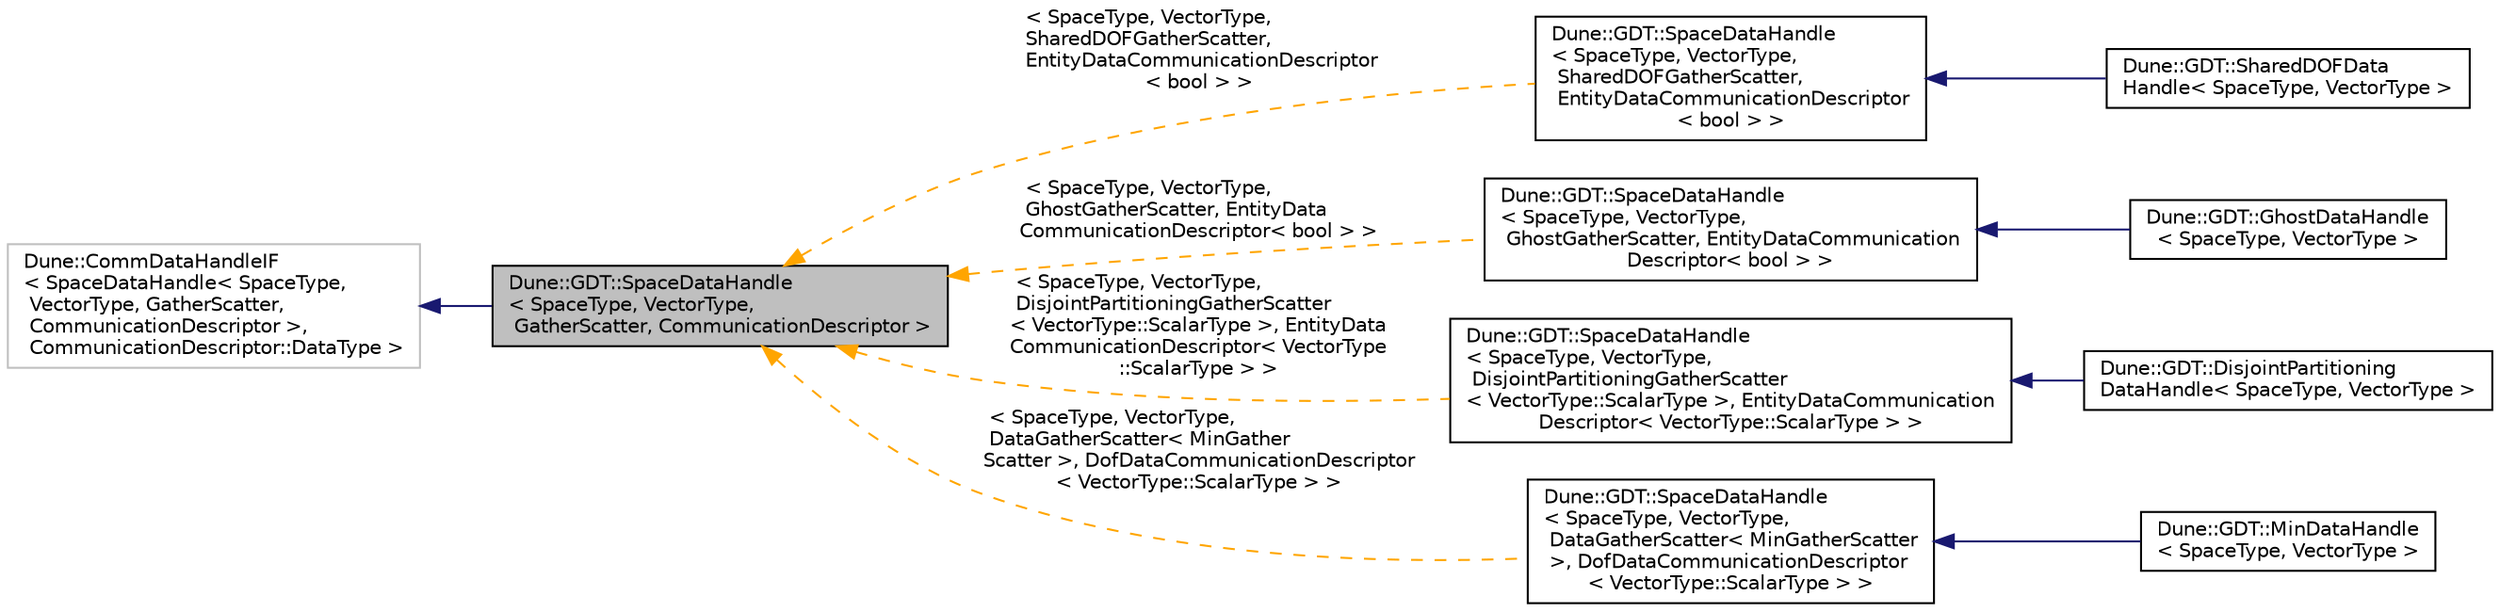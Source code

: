 digraph "Dune::GDT::SpaceDataHandle&lt; SpaceType, VectorType, GatherScatter, CommunicationDescriptor &gt;"
{
  edge [fontname="Helvetica",fontsize="10",labelfontname="Helvetica",labelfontsize="10"];
  node [fontname="Helvetica",fontsize="10",shape=record];
  rankdir="LR";
  Node0 [label="Dune::GDT::SpaceDataHandle\l\< SpaceType, VectorType,\l GatherScatter, CommunicationDescriptor \>",height=0.2,width=0.4,color="black", fillcolor="grey75", style="filled", fontcolor="black"];
  Node1 -> Node0 [dir="back",color="midnightblue",fontsize="10",style="solid",fontname="Helvetica"];
  Node1 [label="Dune::CommDataHandleIF\l\< SpaceDataHandle\< SpaceType,\l VectorType, GatherScatter,\l CommunicationDescriptor \>,\l CommunicationDescriptor::DataType \>",height=0.2,width=0.4,color="grey75", fillcolor="white", style="filled"];
  Node0 -> Node2 [dir="back",color="orange",fontsize="10",style="dashed",label=" \< SpaceType, VectorType,\l SharedDOFGatherScatter,\l EntityDataCommunicationDescriptor\l\< bool \> \>" ,fontname="Helvetica"];
  Node2 [label="Dune::GDT::SpaceDataHandle\l\< SpaceType, VectorType,\l SharedDOFGatherScatter,\l EntityDataCommunicationDescriptor\l\< bool \> \>",height=0.2,width=0.4,color="black", fillcolor="white", style="filled",URL="$a02505.html"];
  Node2 -> Node3 [dir="back",color="midnightblue",fontsize="10",style="solid",fontname="Helvetica"];
  Node3 [label="Dune::GDT::SharedDOFData\lHandle\< SpaceType, VectorType \>",height=0.2,width=0.4,color="black", fillcolor="white", style="filled",URL="$a02545.html",tooltip="Data handle for marking shared DOFs. "];
  Node0 -> Node4 [dir="back",color="orange",fontsize="10",style="dashed",label=" \< SpaceType, VectorType,\l GhostGatherScatter, EntityData\lCommunicationDescriptor\< bool \> \>" ,fontname="Helvetica"];
  Node4 [label="Dune::GDT::SpaceDataHandle\l\< SpaceType, VectorType,\l GhostGatherScatter, EntityDataCommunication\lDescriptor\< bool \> \>",height=0.2,width=0.4,color="black", fillcolor="white", style="filled",URL="$a02505.html"];
  Node4 -> Node5 [dir="back",color="midnightblue",fontsize="10",style="solid",fontname="Helvetica"];
  Node5 [label="Dune::GDT::GhostDataHandle\l\< SpaceType, VectorType \>",height=0.2,width=0.4,color="black", fillcolor="white", style="filled",URL="$a02529.html",tooltip="Data handle for marking ghost DOFs. "];
  Node0 -> Node6 [dir="back",color="orange",fontsize="10",style="dashed",label=" \< SpaceType, VectorType,\l DisjointPartitioningGatherScatter\l\< VectorType::ScalarType \>, EntityData\lCommunicationDescriptor\< VectorType\l::ScalarType \> \>" ,fontname="Helvetica"];
  Node6 [label="Dune::GDT::SpaceDataHandle\l\< SpaceType, VectorType,\l DisjointPartitioningGatherScatter\l\< VectorType::ScalarType \>, EntityDataCommunication\lDescriptor\< VectorType::ScalarType \> \>",height=0.2,width=0.4,color="black", fillcolor="white", style="filled",URL="$a02505.html"];
  Node6 -> Node7 [dir="back",color="midnightblue",fontsize="10",style="solid",fontname="Helvetica"];
  Node7 [label="Dune::GDT::DisjointPartitioning\lDataHandle\< SpaceType, VectorType \>",height=0.2,width=0.4,color="black", fillcolor="white", style="filled",URL="$a02537.html",tooltip="GatherScatter data handle for creating a disjoint DOF partitioning. "];
  Node0 -> Node8 [dir="back",color="orange",fontsize="10",style="dashed",label=" \< SpaceType, VectorType,\l DataGatherScatter\< MinGather\lScatter \>, DofDataCommunicationDescriptor\l\< VectorType::ScalarType \> \>" ,fontname="Helvetica"];
  Node8 [label="Dune::GDT::SpaceDataHandle\l\< SpaceType, VectorType,\l DataGatherScatter\< MinGatherScatter\l \>, DofDataCommunicationDescriptor\l\< VectorType::ScalarType \> \>",height=0.2,width=0.4,color="black", fillcolor="white", style="filled",URL="$a02505.html"];
  Node8 -> Node9 [dir="back",color="midnightblue",fontsize="10",style="solid",fontname="Helvetica"];
  Node9 [label="Dune::GDT::MinDataHandle\l\< SpaceType, VectorType \>",height=0.2,width=0.4,color="black", fillcolor="white", style="filled",URL="$a02521.html"];
}
